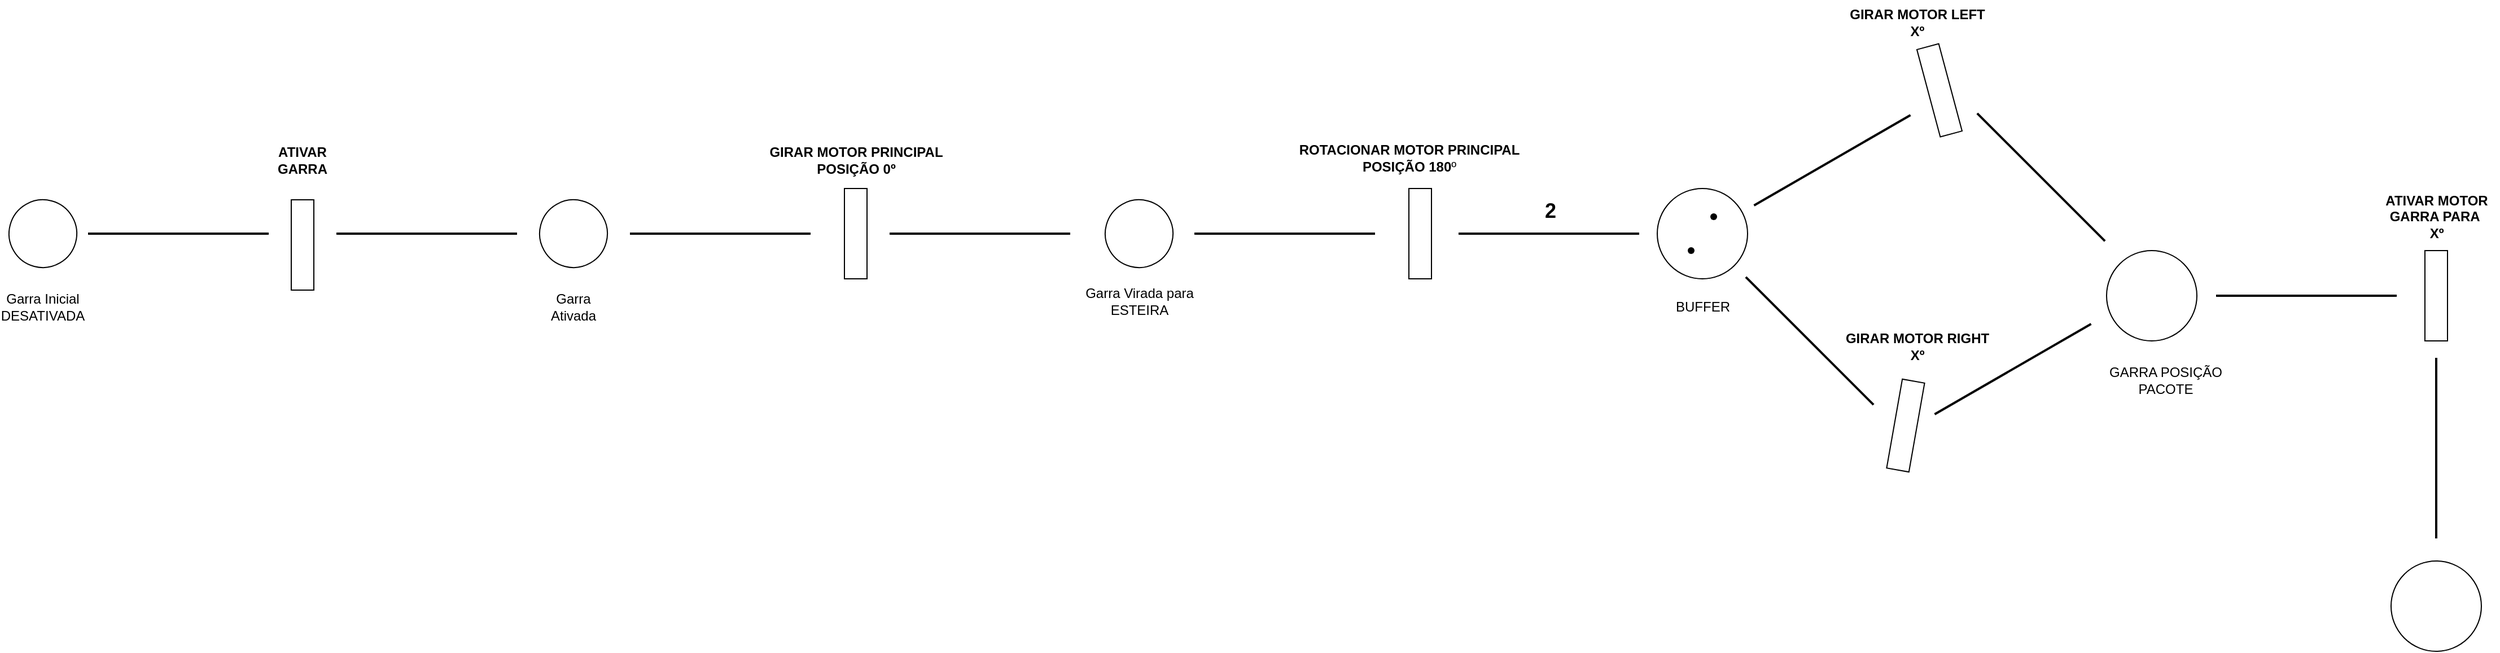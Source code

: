 <mxfile version="22.1.3" type="github">
  <diagram name="Página-1" id="ALJv8owiA3gafbw0COQb">
    <mxGraphModel dx="2867" dy="2527" grid="1" gridSize="10" guides="1" tooltips="1" connect="1" arrows="1" fold="1" page="1" pageScale="1" pageWidth="827" pageHeight="1169" math="0" shadow="0">
      <root>
        <mxCell id="0" />
        <mxCell id="1" parent="0" />
        <mxCell id="Cw8hgE9dJnpE8XeNJYBA-1" value="" style="ellipse;whiteSpace=wrap;html=1;aspect=fixed;rotation=15;" vertex="1" parent="1">
          <mxGeometry x="210" y="160" width="60" height="60" as="geometry" />
        </mxCell>
        <mxCell id="Cw8hgE9dJnpE8XeNJYBA-2" value="Garra Inicial&lt;br&gt;DESATIVADA" style="text;html=1;strokeColor=none;fillColor=none;align=center;verticalAlign=middle;whiteSpace=wrap;rounded=0;" vertex="1" parent="1">
          <mxGeometry x="210" y="240" width="60" height="30" as="geometry" />
        </mxCell>
        <mxCell id="Cw8hgE9dJnpE8XeNJYBA-5" value="" style="line;strokeWidth=2;html=1;" vertex="1" parent="1">
          <mxGeometry x="280" y="185" width="160" height="10" as="geometry" />
        </mxCell>
        <mxCell id="Cw8hgE9dJnpE8XeNJYBA-6" value="" style="html=1;points=[[0,0,0,0,5],[0,1,0,0,-5],[1,0,0,0,5],[1,1,0,0,-5]];perimeter=orthogonalPerimeter;outlineConnect=0;targetShapes=umlLifeline;portConstraint=eastwest;newEdgeStyle={&quot;curved&quot;:0,&quot;rounded&quot;:0};" vertex="1" parent="1">
          <mxGeometry x="460" y="160" width="20" height="80" as="geometry" />
        </mxCell>
        <mxCell id="Cw8hgE9dJnpE8XeNJYBA-7" value="&lt;b&gt;ATIVAR GARRA&lt;/b&gt;" style="text;html=1;strokeColor=none;fillColor=none;align=center;verticalAlign=middle;whiteSpace=wrap;rounded=0;" vertex="1" parent="1">
          <mxGeometry x="440" y="110" width="60" height="30" as="geometry" />
        </mxCell>
        <mxCell id="Cw8hgE9dJnpE8XeNJYBA-8" value="" style="line;strokeWidth=2;html=1;" vertex="1" parent="1">
          <mxGeometry x="500" y="185" width="160" height="10" as="geometry" />
        </mxCell>
        <mxCell id="Cw8hgE9dJnpE8XeNJYBA-10" value="" style="ellipse;whiteSpace=wrap;html=1;aspect=fixed;rotation=15;" vertex="1" parent="1">
          <mxGeometry x="680.002" y="160.002" width="60" height="60" as="geometry" />
        </mxCell>
        <mxCell id="Cw8hgE9dJnpE8XeNJYBA-11" value="Garra Ativada" style="text;html=1;strokeColor=none;fillColor=none;align=center;verticalAlign=middle;whiteSpace=wrap;rounded=0;" vertex="1" parent="1">
          <mxGeometry x="680" y="240" width="60" height="30" as="geometry" />
        </mxCell>
        <mxCell id="Cw8hgE9dJnpE8XeNJYBA-12" value="" style="line;strokeWidth=2;html=1;" vertex="1" parent="1">
          <mxGeometry x="500" y="185" width="160" height="10" as="geometry" />
        </mxCell>
        <mxCell id="Cw8hgE9dJnpE8XeNJYBA-13" value="" style="line;strokeWidth=2;html=1;" vertex="1" parent="1">
          <mxGeometry x="760" y="185" width="160" height="10" as="geometry" />
        </mxCell>
        <mxCell id="Cw8hgE9dJnpE8XeNJYBA-14" value="" style="html=1;points=[[0,0,0,0,5],[0,1,0,0,-5],[1,0,0,0,5],[1,1,0,0,-5]];perimeter=orthogonalPerimeter;outlineConnect=0;targetShapes=umlLifeline;portConstraint=eastwest;newEdgeStyle={&quot;curved&quot;:0,&quot;rounded&quot;:0};" vertex="1" parent="1">
          <mxGeometry x="950" y="150" width="20" height="80" as="geometry" />
        </mxCell>
        <mxCell id="Cw8hgE9dJnpE8XeNJYBA-15" value="&lt;b&gt;GIRAR MOTOR PRINCIPAL&lt;br&gt;POSIÇÃO 0º&lt;/b&gt;" style="text;html=1;align=center;verticalAlign=middle;resizable=0;points=[];autosize=1;strokeColor=none;fillColor=none;" vertex="1" parent="1">
          <mxGeometry x="870" y="105" width="180" height="40" as="geometry" />
        </mxCell>
        <mxCell id="Cw8hgE9dJnpE8XeNJYBA-16" value="" style="line;strokeWidth=2;html=1;" vertex="1" parent="1">
          <mxGeometry x="990" y="185" width="160" height="10" as="geometry" />
        </mxCell>
        <mxCell id="Cw8hgE9dJnpE8XeNJYBA-17" value="" style="html=1;points=[[0,0,0,0,5],[0,1,0,0,-5],[1,0,0,0,5],[1,1,0,0,-5]];perimeter=orthogonalPerimeter;outlineConnect=0;targetShapes=umlLifeline;portConstraint=eastwest;newEdgeStyle={&quot;curved&quot;:0,&quot;rounded&quot;:0};" vertex="1" parent="1">
          <mxGeometry x="1450" y="150" width="20" height="80" as="geometry" />
        </mxCell>
        <mxCell id="Cw8hgE9dJnpE8XeNJYBA-18" value="" style="ellipse;whiteSpace=wrap;html=1;aspect=fixed;rotation=15;" vertex="1" parent="1">
          <mxGeometry x="1181.002" y="160.002" width="60" height="60" as="geometry" />
        </mxCell>
        <mxCell id="Cw8hgE9dJnpE8XeNJYBA-19" value="Garra Virada para&lt;br&gt;ESTEIRA" style="text;html=1;align=center;verticalAlign=middle;resizable=0;points=[];autosize=1;strokeColor=none;fillColor=none;" vertex="1" parent="1">
          <mxGeometry x="1151" y="230" width="120" height="40" as="geometry" />
        </mxCell>
        <mxCell id="Cw8hgE9dJnpE8XeNJYBA-20" value="" style="line;strokeWidth=2;html=1;" vertex="1" parent="1">
          <mxGeometry x="1260" y="185" width="160" height="10" as="geometry" />
        </mxCell>
        <mxCell id="Cw8hgE9dJnpE8XeNJYBA-21" value="&lt;b&gt;ROTACIONAR MOTOR PRINCIPAL&lt;br&gt;POSIÇÃO 180&lt;/b&gt;º" style="text;html=1;align=center;verticalAlign=middle;resizable=0;points=[];autosize=1;strokeColor=none;fillColor=none;" vertex="1" parent="1">
          <mxGeometry x="1340" y="103" width="220" height="40" as="geometry" />
        </mxCell>
        <mxCell id="Cw8hgE9dJnpE8XeNJYBA-22" value="" style="line;strokeWidth=2;html=1;" vertex="1" parent="1">
          <mxGeometry x="1494" y="185" width="160" height="10" as="geometry" />
        </mxCell>
        <mxCell id="Cw8hgE9dJnpE8XeNJYBA-23" value="&lt;b&gt;&lt;font style=&quot;font-size: 18px;&quot;&gt;2&lt;/font&gt;&lt;/b&gt;" style="text;html=1;align=center;verticalAlign=middle;resizable=0;points=[];autosize=1;strokeColor=none;fillColor=none;" vertex="1" parent="1">
          <mxGeometry x="1560" y="150" width="30" height="40" as="geometry" />
        </mxCell>
        <mxCell id="Cw8hgE9dJnpE8XeNJYBA-24" value="" style="ellipse;whiteSpace=wrap;html=1;aspect=fixed;" vertex="1" parent="1">
          <mxGeometry x="1670" y="150" width="80" height="80" as="geometry" />
        </mxCell>
        <mxCell id="Cw8hgE9dJnpE8XeNJYBA-25" value="" style="shape=waypoint;sketch=0;fillStyle=solid;size=6;pointerEvents=1;points=[];fillColor=none;resizable=0;rotatable=0;perimeter=centerPerimeter;snapToPoint=1;" vertex="1" parent="1">
          <mxGeometry x="1710" y="165" width="20" height="20" as="geometry" />
        </mxCell>
        <mxCell id="Cw8hgE9dJnpE8XeNJYBA-28" value="" style="shape=waypoint;sketch=0;fillStyle=solid;size=6;pointerEvents=1;points=[];fillColor=none;resizable=0;rotatable=0;perimeter=centerPerimeter;snapToPoint=1;" vertex="1" parent="1">
          <mxGeometry x="1690" y="195" width="20" height="20" as="geometry" />
        </mxCell>
        <mxCell id="Cw8hgE9dJnpE8XeNJYBA-29" value="" style="line;strokeWidth=2;direction=south;html=1;rotation=60;" vertex="1" parent="1">
          <mxGeometry x="1820" y="45" width="10" height="160" as="geometry" />
        </mxCell>
        <mxCell id="Cw8hgE9dJnpE8XeNJYBA-31" value="" style="html=1;points=[[0,0,0,0,5],[0,1,0,0,-5],[1,0,0,0,5],[1,1,0,0,-5]];perimeter=orthogonalPerimeter;outlineConnect=0;targetShapes=umlLifeline;portConstraint=eastwest;newEdgeStyle={&quot;curved&quot;:0,&quot;rounded&quot;:0};rotation=-15;" vertex="1" parent="1">
          <mxGeometry x="1910" y="23" width="20" height="80" as="geometry" />
        </mxCell>
        <mxCell id="Cw8hgE9dJnpE8XeNJYBA-32" value="&lt;b&gt;GIRAR MOTOR LEFT&lt;br&gt;Xº&lt;/b&gt;" style="text;html=1;align=center;verticalAlign=middle;resizable=0;points=[];autosize=1;strokeColor=none;fillColor=none;" vertex="1" parent="1">
          <mxGeometry x="1830" y="-17" width="140" height="40" as="geometry" />
        </mxCell>
        <mxCell id="Cw8hgE9dJnpE8XeNJYBA-33" value="" style="line;strokeWidth=2;direction=south;html=1;rotation=-45;" vertex="1" parent="1">
          <mxGeometry x="1800" y="205" width="10" height="160" as="geometry" />
        </mxCell>
        <mxCell id="Cw8hgE9dJnpE8XeNJYBA-34" value="" style="html=1;points=[[0,0,0,0,5],[0,1,0,0,-5],[1,0,0,0,5],[1,1,0,0,-5]];perimeter=orthogonalPerimeter;outlineConnect=0;targetShapes=umlLifeline;portConstraint=eastwest;newEdgeStyle={&quot;curved&quot;:0,&quot;rounded&quot;:0};rotation=-170;" vertex="1" parent="1">
          <mxGeometry x="1880" y="320" width="20" height="80" as="geometry" />
        </mxCell>
        <mxCell id="Cw8hgE9dJnpE8XeNJYBA-35" value="&lt;b&gt;GIRAR MOTOR RIGHT&lt;br&gt;Xº&lt;/b&gt;" style="text;html=1;align=center;verticalAlign=middle;resizable=0;points=[];autosize=1;strokeColor=none;fillColor=none;" vertex="1" parent="1">
          <mxGeometry x="1825" y="270" width="150" height="40" as="geometry" />
        </mxCell>
        <mxCell id="Cw8hgE9dJnpE8XeNJYBA-36" value="BUFFER" style="text;html=1;align=center;verticalAlign=middle;resizable=0;points=[];autosize=1;strokeColor=none;fillColor=none;" vertex="1" parent="1">
          <mxGeometry x="1675" y="240" width="70" height="30" as="geometry" />
        </mxCell>
        <mxCell id="Cw8hgE9dJnpE8XeNJYBA-37" value="" style="line;strokeWidth=2;direction=south;html=1;rotation=-45;" vertex="1" parent="1">
          <mxGeometry x="1990" y="60.0" width="40" height="160" as="geometry" />
        </mxCell>
        <mxCell id="Cw8hgE9dJnpE8XeNJYBA-39" value="" style="line;strokeWidth=2;direction=south;html=1;rotation=60;" vertex="1" parent="1">
          <mxGeometry x="1980" y="230" width="10" height="160" as="geometry" />
        </mxCell>
        <mxCell id="Cw8hgE9dJnpE8XeNJYBA-40" value="" style="ellipse;whiteSpace=wrap;html=1;aspect=fixed;" vertex="1" parent="1">
          <mxGeometry x="2068" y="205" width="80" height="80" as="geometry" />
        </mxCell>
        <mxCell id="Cw8hgE9dJnpE8XeNJYBA-43" value="GARRA POSIÇÃO&lt;br&gt;PACOTE" style="text;html=1;align=center;verticalAlign=middle;resizable=0;points=[];autosize=1;strokeColor=none;fillColor=none;" vertex="1" parent="1">
          <mxGeometry x="2060" y="300" width="120" height="40" as="geometry" />
        </mxCell>
        <mxCell id="Cw8hgE9dJnpE8XeNJYBA-44" value="" style="line;strokeWidth=2;direction=south;html=1;rotation=90;" vertex="1" parent="1">
          <mxGeometry x="2240" y="165" width="10" height="160" as="geometry" />
        </mxCell>
        <mxCell id="Cw8hgE9dJnpE8XeNJYBA-45" value="" style="html=1;points=[[0,0,0,0,5],[0,1,0,0,-5],[1,0,0,0,5],[1,1,0,0,-5]];perimeter=orthogonalPerimeter;outlineConnect=0;targetShapes=umlLifeline;portConstraint=eastwest;newEdgeStyle={&quot;curved&quot;:0,&quot;rounded&quot;:0};rotation=0;" vertex="1" parent="1">
          <mxGeometry x="2350" y="205" width="20" height="80" as="geometry" />
        </mxCell>
        <mxCell id="Cw8hgE9dJnpE8XeNJYBA-47" value="" style="line;strokeWidth=2;direction=south;html=1;rotation=0;" vertex="1" parent="1">
          <mxGeometry x="2355" y="300" width="10" height="160" as="geometry" />
        </mxCell>
        <mxCell id="Cw8hgE9dJnpE8XeNJYBA-49" value="&lt;b&gt;ATIVAR MOTOR&lt;br&gt;GARRA PARA&amp;nbsp;&lt;br&gt;Xº&lt;/b&gt;" style="text;html=1;align=center;verticalAlign=middle;resizable=0;points=[];autosize=1;strokeColor=none;fillColor=none;" vertex="1" parent="1">
          <mxGeometry x="2305" y="145" width="110" height="60" as="geometry" />
        </mxCell>
        <mxCell id="Cw8hgE9dJnpE8XeNJYBA-50" value="" style="ellipse;whiteSpace=wrap;html=1;aspect=fixed;" vertex="1" parent="1">
          <mxGeometry x="2320" y="480" width="80" height="80" as="geometry" />
        </mxCell>
      </root>
    </mxGraphModel>
  </diagram>
</mxfile>
